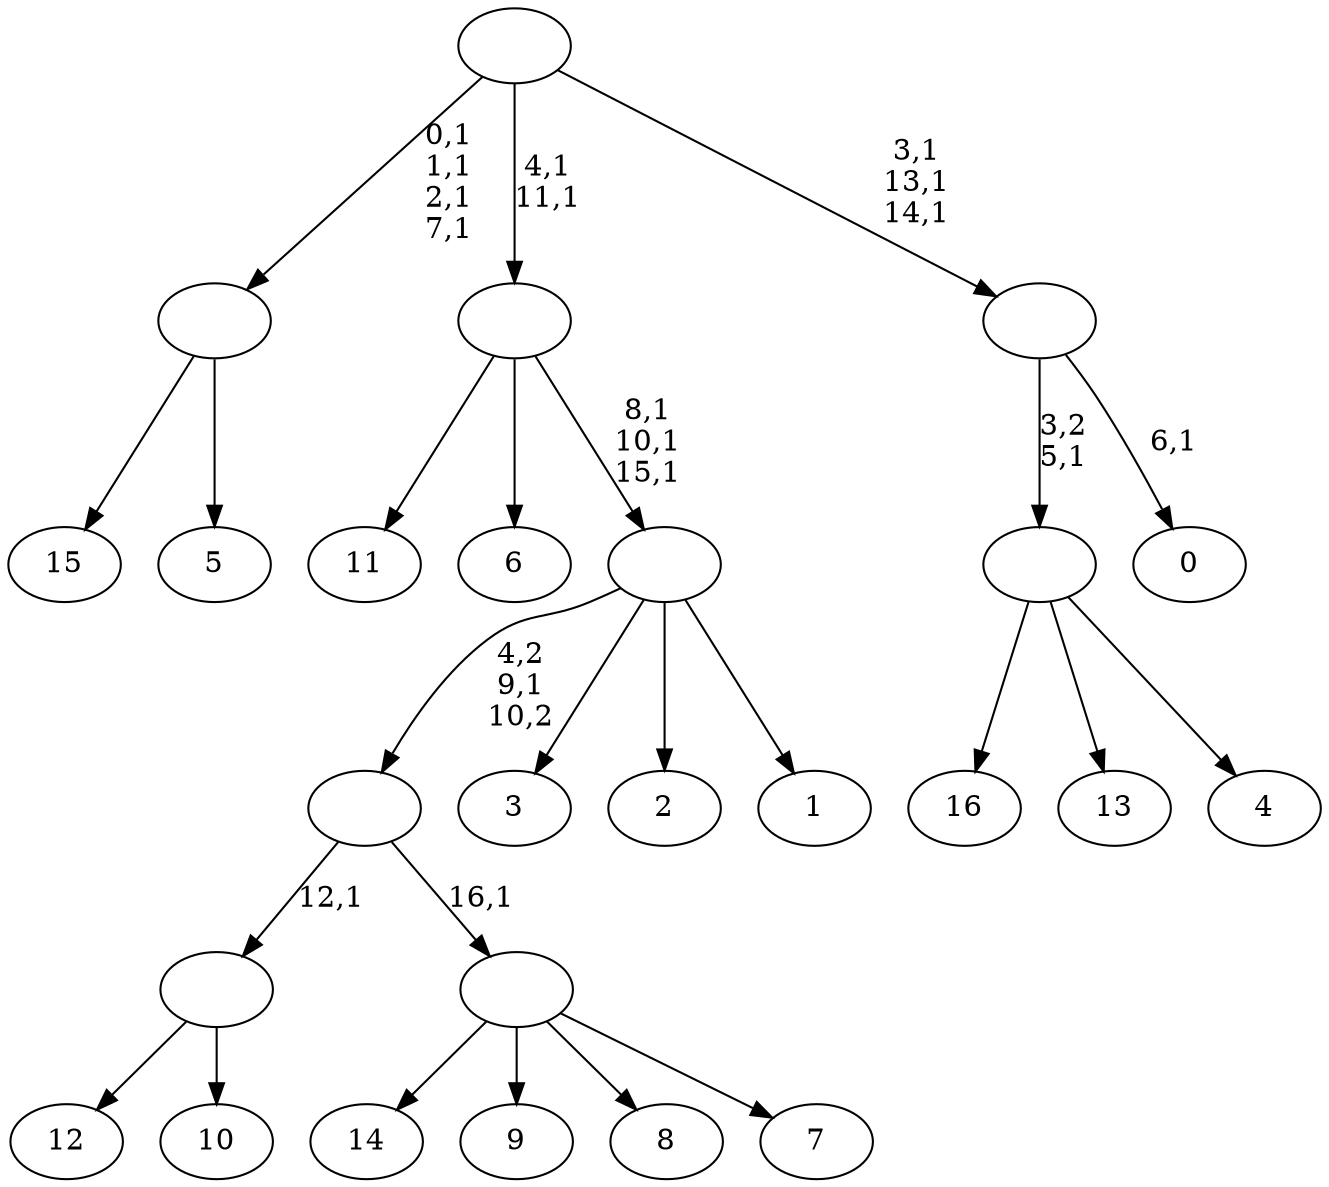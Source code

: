 digraph T {
	34 [label="16"]
	33 [label="15"]
	32 [label="14"]
	31 [label="13"]
	30 [label="12"]
	29 [label="11"]
	28 [label="10"]
	27 [label=""]
	26 [label="9"]
	25 [label="8"]
	24 [label="7"]
	23 [label=""]
	22 [label=""]
	21 [label="6"]
	20 [label="5"]
	19 [label=""]
	15 [label="4"]
	14 [label=""]
	13 [label="3"]
	12 [label="2"]
	11 [label="1"]
	10 [label=""]
	7 [label=""]
	5 [label="0"]
	3 [label=""]
	0 [label=""]
	27 -> 30 [label=""]
	27 -> 28 [label=""]
	23 -> 32 [label=""]
	23 -> 26 [label=""]
	23 -> 25 [label=""]
	23 -> 24 [label=""]
	22 -> 27 [label="12,1"]
	22 -> 23 [label="16,1"]
	19 -> 33 [label=""]
	19 -> 20 [label=""]
	14 -> 34 [label=""]
	14 -> 31 [label=""]
	14 -> 15 [label=""]
	10 -> 22 [label="4,2\n9,1\n10,2"]
	10 -> 13 [label=""]
	10 -> 12 [label=""]
	10 -> 11 [label=""]
	7 -> 10 [label="8,1\n10,1\n15,1"]
	7 -> 29 [label=""]
	7 -> 21 [label=""]
	3 -> 5 [label="6,1"]
	3 -> 14 [label="3,2\n5,1"]
	0 -> 3 [label="3,1\n13,1\n14,1"]
	0 -> 7 [label="4,1\n11,1"]
	0 -> 19 [label="0,1\n1,1\n2,1\n7,1"]
}

